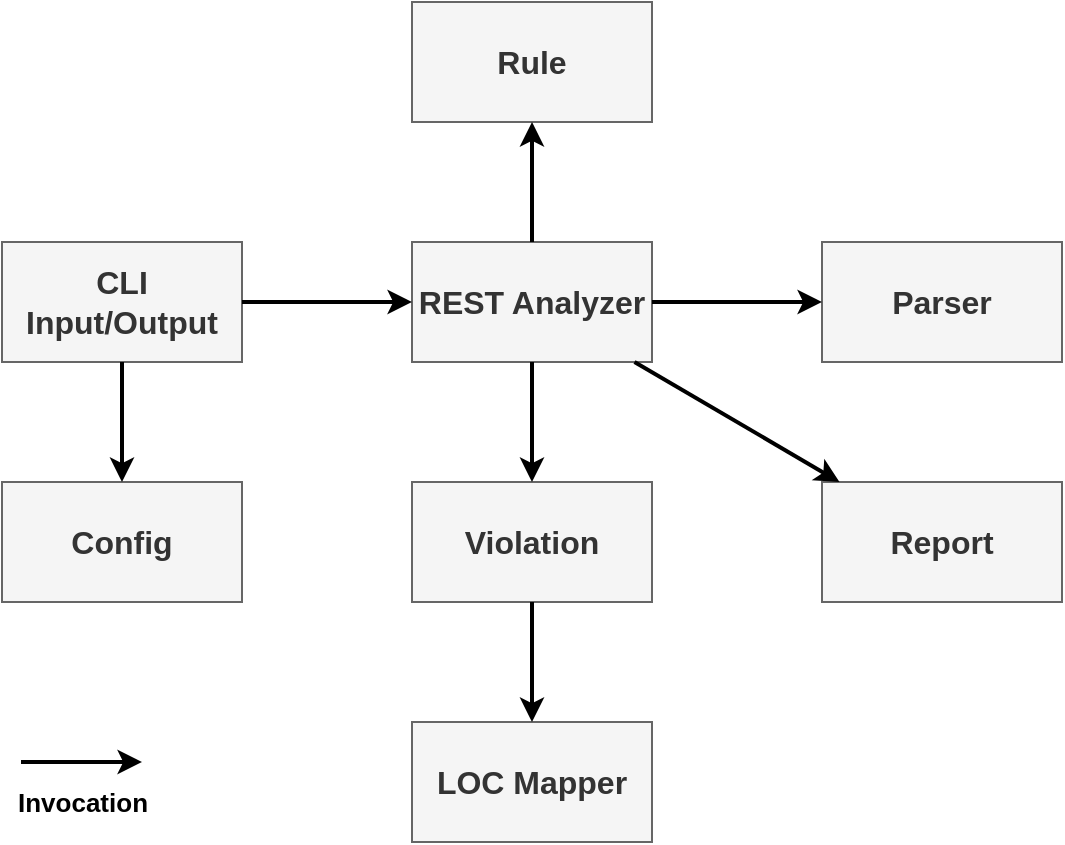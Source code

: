 <mxfile version="21.6.8" type="device">
  <diagram name="Page-1" id="JGdfaYeXalbInEALHkC5">
    <mxGraphModel dx="2058" dy="1188" grid="1" gridSize="10" guides="1" tooltips="1" connect="1" arrows="1" fold="1" page="1" pageScale="1" pageWidth="850" pageHeight="1100" math="0" shadow="0">
      <root>
        <mxCell id="0" />
        <mxCell id="1" parent="0" />
        <mxCell id="6xWr8_o8AN1xK0dyEGjv-2" value="&lt;b&gt;&lt;font style=&quot;font-size: 16px;&quot;&gt;CLI Input/Output&lt;/font&gt;&lt;/b&gt;" style="rounded=0;whiteSpace=wrap;html=1;fillColor=#f5f5f5;strokeColor=#666666;fontColor=#333333;" parent="1" vertex="1">
          <mxGeometry x="100" y="220" width="120" height="60" as="geometry" />
        </mxCell>
        <mxCell id="6xWr8_o8AN1xK0dyEGjv-3" value="&lt;b&gt;&lt;font style=&quot;font-size: 16px;&quot;&gt;Parser&lt;br&gt;&lt;/font&gt;&lt;/b&gt;" style="rounded=0;whiteSpace=wrap;html=1;fillColor=#f5f5f5;strokeColor=#666666;fontColor=#333333;" parent="1" vertex="1">
          <mxGeometry x="510" y="220" width="120" height="60" as="geometry" />
        </mxCell>
        <mxCell id="wfnkTkTtV1RLsRe25W66-1" value="&lt;b&gt;&lt;font style=&quot;font-size: 16px;&quot;&gt;REST Analyzer&lt;br&gt;&lt;/font&gt;&lt;/b&gt;" style="rounded=0;whiteSpace=wrap;html=1;fillColor=#f5f5f5;strokeColor=#666666;fontColor=#333333;" vertex="1" parent="1">
          <mxGeometry x="305" y="220" width="120" height="60" as="geometry" />
        </mxCell>
        <mxCell id="wfnkTkTtV1RLsRe25W66-2" value="&lt;b&gt;&lt;font style=&quot;font-size: 16px;&quot;&gt;Violation&lt;br&gt;&lt;/font&gt;&lt;/b&gt;" style="rounded=0;whiteSpace=wrap;html=1;fillColor=#f5f5f5;strokeColor=#666666;fontColor=#333333;" vertex="1" parent="1">
          <mxGeometry x="305" y="340" width="120" height="60" as="geometry" />
        </mxCell>
        <mxCell id="wfnkTkTtV1RLsRe25W66-3" value="&lt;b&gt;&lt;font style=&quot;font-size: 16px;&quot;&gt;Config&lt;br&gt;&lt;/font&gt;&lt;/b&gt;" style="rounded=0;whiteSpace=wrap;html=1;fillColor=#f5f5f5;strokeColor=#666666;fontColor=#333333;" vertex="1" parent="1">
          <mxGeometry x="100" y="340" width="120" height="60" as="geometry" />
        </mxCell>
        <mxCell id="wfnkTkTtV1RLsRe25W66-4" value="&lt;b&gt;&lt;font style=&quot;font-size: 16px;&quot;&gt;LOC Mapper&lt;br&gt;&lt;/font&gt;&lt;/b&gt;" style="rounded=0;whiteSpace=wrap;html=1;fillColor=#f5f5f5;strokeColor=#666666;fontColor=#333333;" vertex="1" parent="1">
          <mxGeometry x="305" y="460" width="120" height="60" as="geometry" />
        </mxCell>
        <mxCell id="wfnkTkTtV1RLsRe25W66-5" value="" style="endArrow=classic;html=1;rounded=0;strokeWidth=2;" edge="1" parent="1" source="6xWr8_o8AN1xK0dyEGjv-2" target="wfnkTkTtV1RLsRe25W66-1">
          <mxGeometry width="50" height="50" relative="1" as="geometry">
            <mxPoint x="530" y="360" as="sourcePoint" />
            <mxPoint x="580" y="310" as="targetPoint" />
          </mxGeometry>
        </mxCell>
        <mxCell id="wfnkTkTtV1RLsRe25W66-6" value="" style="endArrow=classic;html=1;rounded=0;strokeWidth=2;" edge="1" parent="1" source="wfnkTkTtV1RLsRe25W66-1" target="6xWr8_o8AN1xK0dyEGjv-3">
          <mxGeometry width="50" height="50" relative="1" as="geometry">
            <mxPoint x="440" y="210" as="sourcePoint" />
            <mxPoint x="315" y="260" as="targetPoint" />
          </mxGeometry>
        </mxCell>
        <mxCell id="wfnkTkTtV1RLsRe25W66-7" value="" style="endArrow=classic;html=1;rounded=0;strokeWidth=2;" edge="1" parent="1" source="wfnkTkTtV1RLsRe25W66-1" target="wfnkTkTtV1RLsRe25W66-2">
          <mxGeometry width="50" height="50" relative="1" as="geometry">
            <mxPoint x="240" y="270" as="sourcePoint" />
            <mxPoint x="325" y="270" as="targetPoint" />
          </mxGeometry>
        </mxCell>
        <mxCell id="wfnkTkTtV1RLsRe25W66-8" value="&lt;b&gt;&lt;font style=&quot;font-size: 16px;&quot;&gt;Report&lt;br&gt;&lt;/font&gt;&lt;/b&gt;" style="rounded=0;whiteSpace=wrap;html=1;fillColor=#f5f5f5;strokeColor=#666666;fontColor=#333333;" vertex="1" parent="1">
          <mxGeometry x="510" y="340" width="120" height="60" as="geometry" />
        </mxCell>
        <mxCell id="wfnkTkTtV1RLsRe25W66-9" value="" style="endArrow=classic;html=1;rounded=0;strokeWidth=2;" edge="1" parent="1" source="wfnkTkTtV1RLsRe25W66-2" target="wfnkTkTtV1RLsRe25W66-4">
          <mxGeometry width="50" height="50" relative="1" as="geometry">
            <mxPoint x="375" y="410" as="sourcePoint" />
            <mxPoint x="375" y="470" as="targetPoint" />
          </mxGeometry>
        </mxCell>
        <mxCell id="wfnkTkTtV1RLsRe25W66-10" value="" style="endArrow=classic;html=1;rounded=0;strokeWidth=2;" edge="1" parent="1" source="wfnkTkTtV1RLsRe25W66-1" target="wfnkTkTtV1RLsRe25W66-8">
          <mxGeometry width="50" height="50" relative="1" as="geometry">
            <mxPoint x="385" y="420" as="sourcePoint" />
            <mxPoint x="385" y="480" as="targetPoint" />
          </mxGeometry>
        </mxCell>
        <mxCell id="wfnkTkTtV1RLsRe25W66-11" value="" style="endArrow=classic;html=1;rounded=0;strokeWidth=2;" edge="1" parent="1" source="6xWr8_o8AN1xK0dyEGjv-2" target="wfnkTkTtV1RLsRe25W66-3">
          <mxGeometry width="50" height="50" relative="1" as="geometry">
            <mxPoint x="395" y="430" as="sourcePoint" />
            <mxPoint x="395" y="490" as="targetPoint" />
          </mxGeometry>
        </mxCell>
        <mxCell id="wfnkTkTtV1RLsRe25W66-12" value="&lt;b&gt;&lt;font style=&quot;font-size: 16px;&quot;&gt;Rule&lt;br&gt;&lt;/font&gt;&lt;/b&gt;" style="rounded=0;whiteSpace=wrap;html=1;fillColor=#f5f5f5;strokeColor=#666666;fontColor=#333333;" vertex="1" parent="1">
          <mxGeometry x="305" y="100" width="120" height="60" as="geometry" />
        </mxCell>
        <mxCell id="wfnkTkTtV1RLsRe25W66-13" value="" style="endArrow=classic;html=1;rounded=0;strokeWidth=2;" edge="1" parent="1" source="wfnkTkTtV1RLsRe25W66-1" target="wfnkTkTtV1RLsRe25W66-12">
          <mxGeometry width="50" height="50" relative="1" as="geometry">
            <mxPoint x="375" y="290" as="sourcePoint" />
            <mxPoint x="375" y="350" as="targetPoint" />
          </mxGeometry>
        </mxCell>
        <mxCell id="wfnkTkTtV1RLsRe25W66-14" value="&lt;b&gt;&lt;font style=&quot;font-size: 13px;&quot;&gt;Invocation&lt;/font&gt;&lt;/b&gt;" style="endArrow=classic;html=1;rounded=0;strokeWidth=2;" edge="1" parent="1">
          <mxGeometry x="0.008" y="-20" width="50" height="50" relative="1" as="geometry">
            <mxPoint x="109.5" y="480" as="sourcePoint" />
            <mxPoint x="170" y="480" as="targetPoint" />
            <mxPoint as="offset" />
          </mxGeometry>
        </mxCell>
      </root>
    </mxGraphModel>
  </diagram>
</mxfile>
